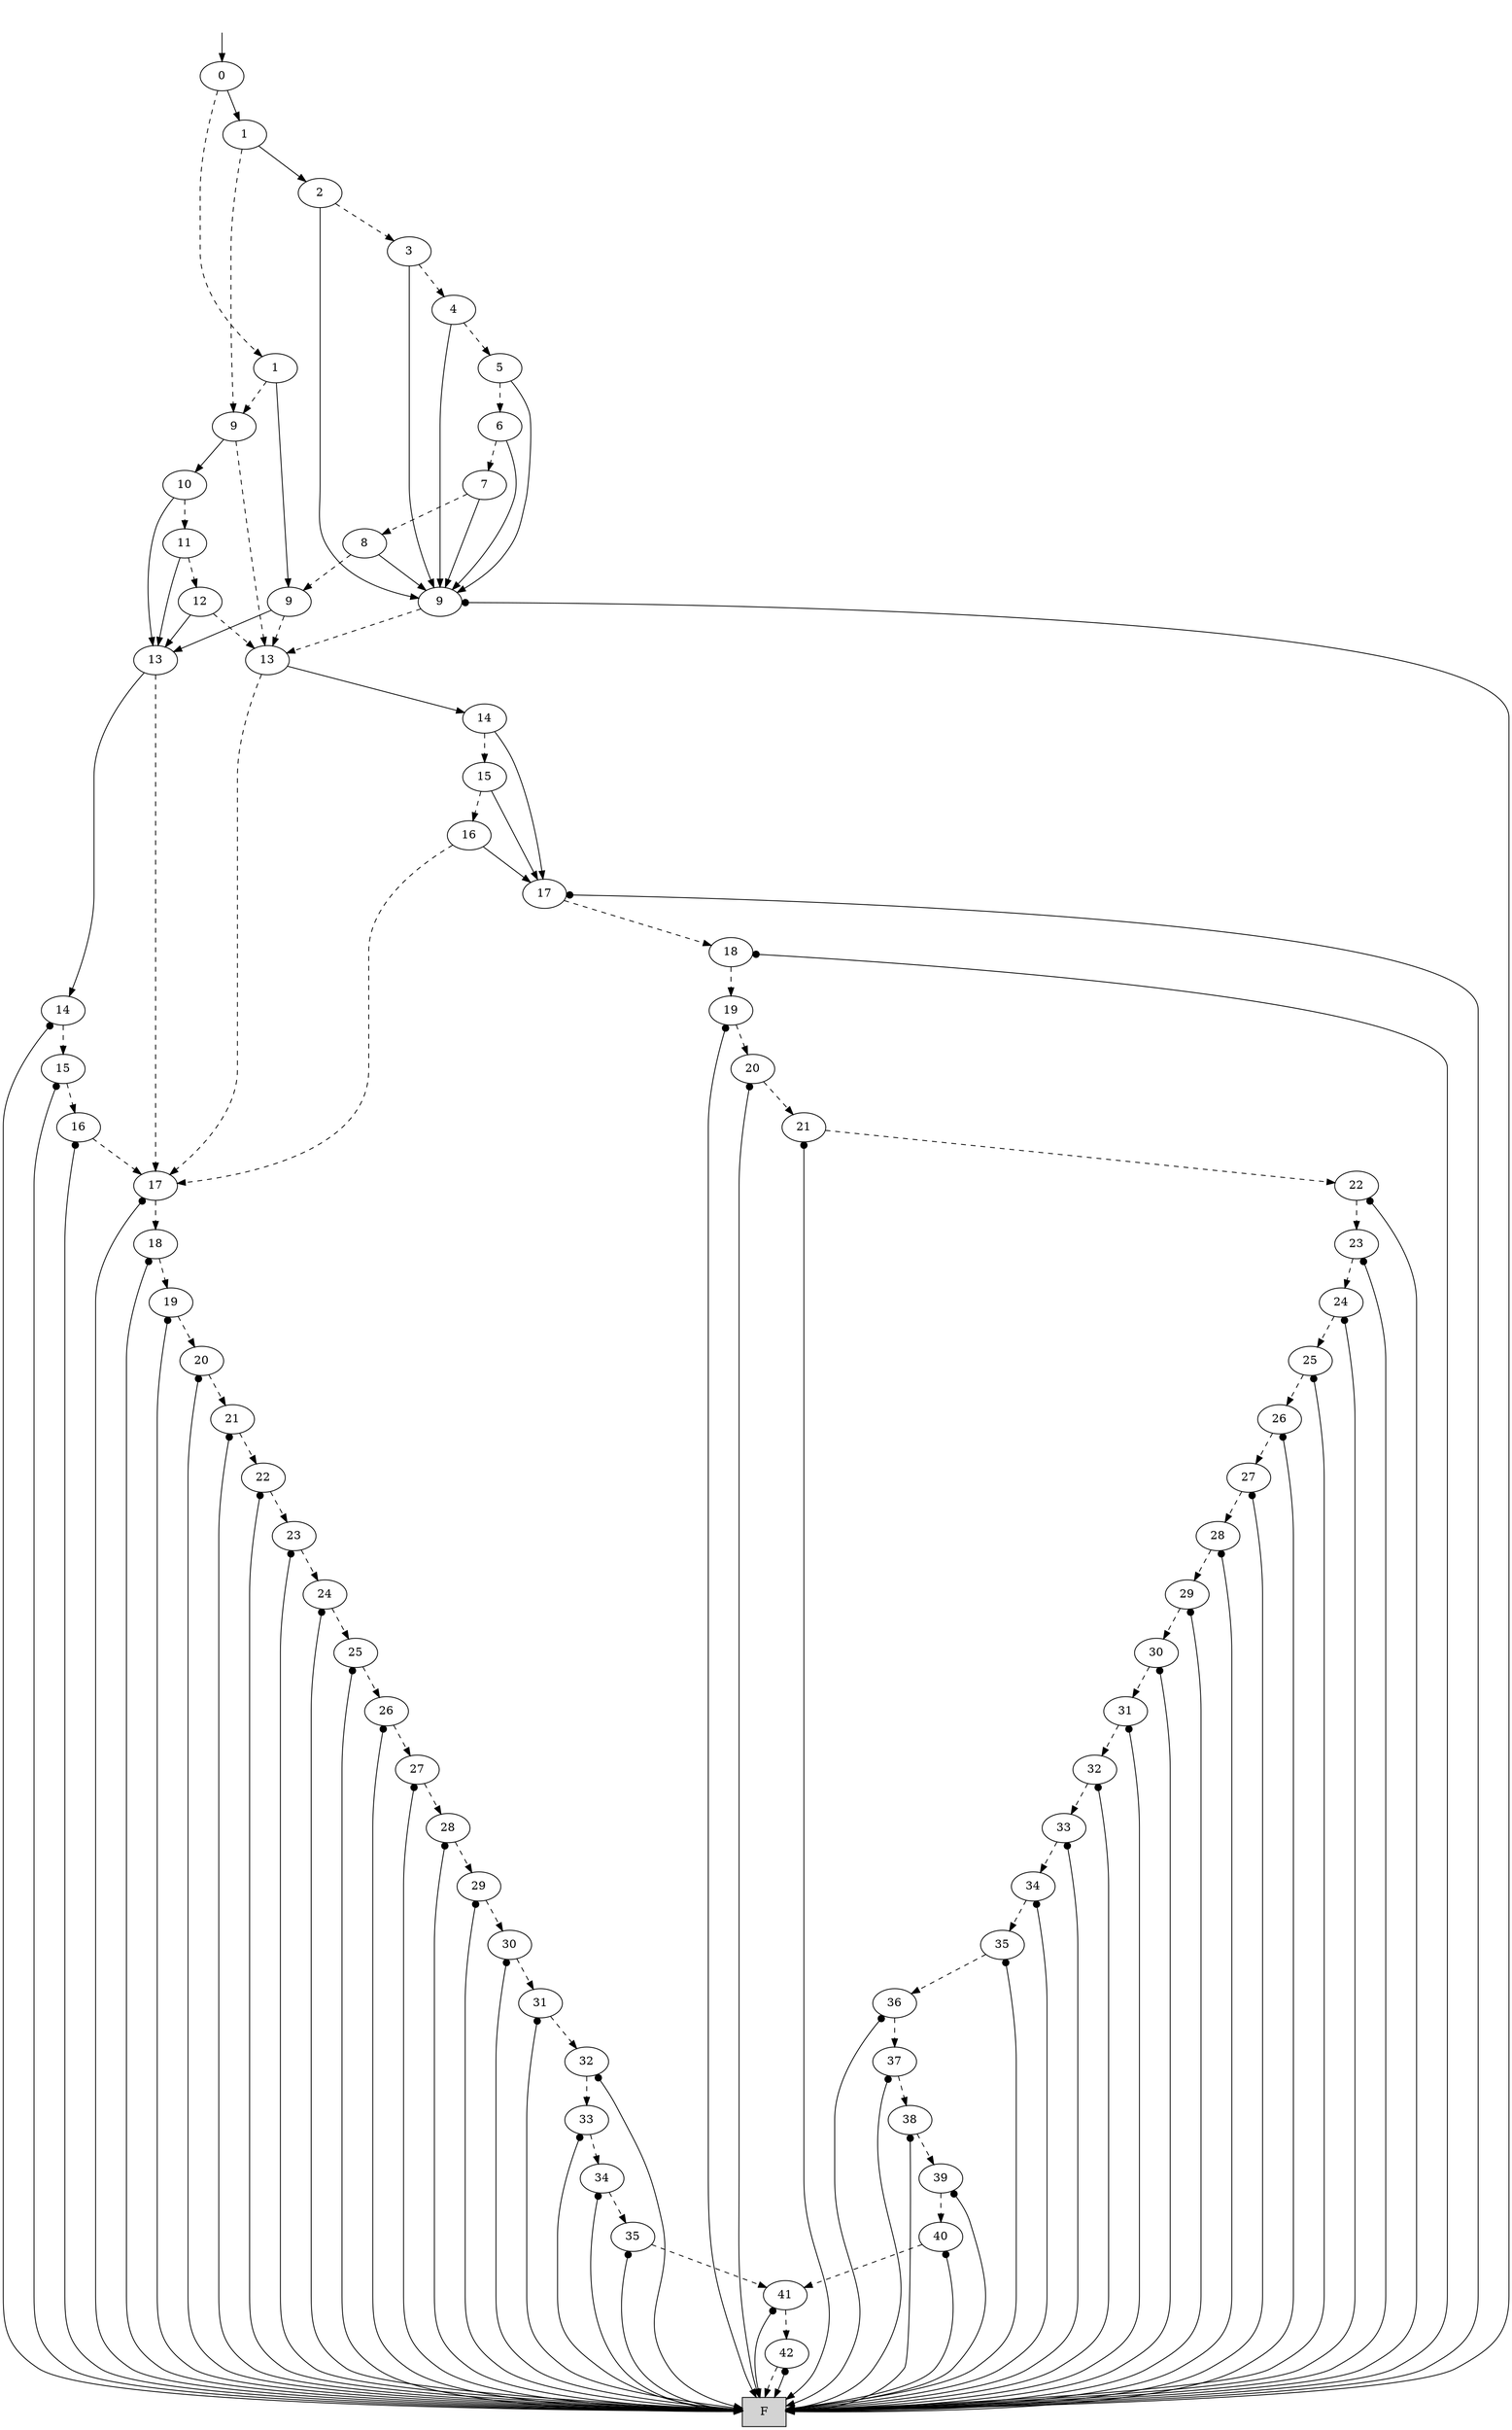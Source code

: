 digraph "DD" {
graph [dpi = 300];
center = true;
edge [dir = forward];
root [style=invis];
root -> 41943198 [style=solid dir=both arrowtail=none];
41943198 [label="0"];
41943197 [label="1"];
41943196 [label="9"];
50331666 [label="13"];
25165838 [label="17"];
33554448 [label="18"];
41943192 [label="19"];
8388625 [label="20"];
25 [label="21"];
24 [label="22"];
58720286 [label="23"];
23 [label="24"];
22 [label="25"];
21 [label="26"];
20 [label="27"];
58720285 [label="28"];
8388624 [label="29"];
41943191 [label="30"];
16777228 [label="31"];
16777227 [label="32"];
41943190 [label="33"];
41943189 [label="34"];
8388623 [label="35"];
41943188 [label="41"];
41943082 [label="42"];
0 [shape=box, style=filled, label="F"];
41943082 -> 0 [style=dashed];
41943082 -> 0 [style=solid dir=both arrowtail=dot];
41943188 -> 41943082 [style=dashed];
41943188 -> 0 [style=solid dir=both arrowtail=dot];
8388623 -> 41943188 [style=dashed];
8388623 -> 0 [style=solid dir=both arrowtail=dot];
41943189 -> 8388623 [style=dashed];
41943189 -> 0 [style=solid dir=both arrowtail=dot];
41943190 -> 41943189 [style=dashed];
41943190 -> 0 [style=solid dir=both arrowtail=dot];
16777227 -> 41943190 [style=dashed];
16777227 -> 0 [style=solid dir=both arrowtail=dot];
16777228 -> 16777227 [style=dashed];
16777228 -> 0 [style=solid dir=both arrowtail=dot];
41943191 -> 16777228 [style=dashed];
41943191 -> 0 [style=solid dir=both arrowtail=dot];
8388624 -> 41943191 [style=dashed];
8388624 -> 0 [style=solid dir=both arrowtail=dot];
58720285 -> 8388624 [style=dashed];
58720285 -> 0 [style=solid dir=both arrowtail=dot];
20 -> 58720285 [style=dashed];
20 -> 0 [style=solid dir=both arrowtail=dot];
21 -> 20 [style=dashed];
21 -> 0 [style=solid dir=both arrowtail=dot];
22 -> 21 [style=dashed];
22 -> 0 [style=solid dir=both arrowtail=dot];
23 -> 22 [style=dashed];
23 -> 0 [style=solid dir=both arrowtail=dot];
58720286 -> 23 [style=dashed];
58720286 -> 0 [style=solid dir=both arrowtail=dot];
24 -> 58720286 [style=dashed];
24 -> 0 [style=solid dir=both arrowtail=dot];
25 -> 24 [style=dashed];
25 -> 0 [style=solid dir=both arrowtail=dot];
8388625 -> 25 [style=dashed];
8388625 -> 0 [style=solid dir=both arrowtail=dot];
41943192 -> 8388625 [style=dashed];
41943192 -> 0 [style=solid dir=both arrowtail=dot];
33554448 -> 41943192 [style=dashed];
33554448 -> 0 [style=solid dir=both arrowtail=dot];
25165838 -> 33554448 [style=dashed];
25165838 -> 0 [style=solid dir=both arrowtail=dot];
50331665 [label="14"];
8388628 [label="15"];
41943195 [label="16"];
30 [label="17"];
29 [label="18"];
28 [label="19"];
58720289 [label="20"];
33554451 [label="21"];
33554450 [label="22"];
25165842 [label="23"];
25165841 [label="24"];
25165840 [label="25"];
8388627 [label="26"];
41943194 [label="27"];
27 [label="28"];
58720288 [label="29"];
33554449 [label="30"];
50331664 [label="31"];
8388626 [label="32"];
25165839 [label="33"];
41943193 [label="34"];
26 [label="35"];
58720287 [label="36"];
50331663 [label="37"];
50331662 [label="38"];
50331661 [label="39"];
50331660 [label="40"];
50331660 -> 41943188 [style=dashed];
50331660 -> 0 [style=solid dir=both arrowtail=dot];
50331661 -> 50331660 [style=dashed];
50331661 -> 0 [style=solid dir=both arrowtail=dot];
50331662 -> 50331661 [style=dashed];
50331662 -> 0 [style=solid dir=both arrowtail=dot];
50331663 -> 50331662 [style=dashed];
50331663 -> 0 [style=solid dir=both arrowtail=dot];
58720287 -> 50331663 [style=dashed];
58720287 -> 0 [style=solid dir=both arrowtail=dot];
26 -> 58720287 [style=dashed];
26 -> 0 [style=solid dir=both arrowtail=dot];
41943193 -> 26 [style=dashed];
41943193 -> 0 [style=solid dir=both arrowtail=dot];
25165839 -> 41943193 [style=dashed];
25165839 -> 0 [style=solid dir=both arrowtail=dot];
8388626 -> 25165839 [style=dashed];
8388626 -> 0 [style=solid dir=both arrowtail=dot];
50331664 -> 8388626 [style=dashed];
50331664 -> 0 [style=solid dir=both arrowtail=dot];
33554449 -> 50331664 [style=dashed];
33554449 -> 0 [style=solid dir=both arrowtail=dot];
58720288 -> 33554449 [style=dashed];
58720288 -> 0 [style=solid dir=both arrowtail=dot];
27 -> 58720288 [style=dashed];
27 -> 0 [style=solid dir=both arrowtail=dot];
41943194 -> 27 [style=dashed];
41943194 -> 0 [style=solid dir=both arrowtail=dot];
8388627 -> 41943194 [style=dashed];
8388627 -> 0 [style=solid dir=both arrowtail=dot];
25165840 -> 8388627 [style=dashed];
25165840 -> 0 [style=solid dir=both arrowtail=dot];
25165841 -> 25165840 [style=dashed];
25165841 -> 0 [style=solid dir=both arrowtail=dot];
25165842 -> 25165841 [style=dashed];
25165842 -> 0 [style=solid dir=both arrowtail=dot];
33554450 -> 25165842 [style=dashed];
33554450 -> 0 [style=solid dir=both arrowtail=dot];
33554451 -> 33554450 [style=dashed];
33554451 -> 0 [style=solid dir=both arrowtail=dot];
58720289 -> 33554451 [style=dashed];
58720289 -> 0 [style=solid dir=both arrowtail=dot];
28 -> 58720289 [style=dashed];
28 -> 0 [style=solid dir=both arrowtail=dot];
29 -> 28 [style=dashed];
29 -> 0 [style=solid dir=both arrowtail=dot];
30 -> 29 [style=dashed];
30 -> 0 [style=solid dir=both arrowtail=dot];
41943195 -> 25165838 [style=dashed];
41943195 -> 30 [style=solid dir=both arrowtail=none];
8388628 -> 41943195 [style=dashed];
8388628 -> 30 [style=solid dir=both arrowtail=none];
50331665 -> 8388628 [style=dashed];
50331665 -> 30 [style=solid dir=both arrowtail=none];
50331666 -> 25165838 [style=dashed];
50331666 -> 50331665 [style=solid dir=both arrowtail=none];
25165844 [label="10"];
33554452 [label="11"];
25165843 [label="12"];
16777232 [label="13"];
16777231 [label="14"];
16777230 [label="15"];
16777229 [label="16"];
16777229 -> 25165838 [style=dashed];
16777229 -> 0 [style=solid dir=both arrowtail=dot];
16777230 -> 16777229 [style=dashed];
16777230 -> 0 [style=solid dir=both arrowtail=dot];
16777231 -> 16777230 [style=dashed];
16777231 -> 0 [style=solid dir=both arrowtail=dot];
16777232 -> 25165838 [style=dashed];
16777232 -> 16777231 [style=solid dir=both arrowtail=none];
25165843 -> 50331666 [style=dashed];
25165843 -> 16777232 [style=solid dir=both arrowtail=none];
33554452 -> 25165843 [style=dashed];
33554452 -> 16777232 [style=solid dir=both arrowtail=none];
25165844 -> 33554452 [style=dashed];
25165844 -> 16777232 [style=solid dir=both arrowtail=none];
41943196 -> 50331666 [style=dashed];
41943196 -> 25165844 [style=solid dir=both arrowtail=none];
8388629 [label="9"];
8388629 -> 50331666 [style=dashed];
8388629 -> 16777232 [style=solid dir=both arrowtail=none];
41943197 -> 41943196 [style=dashed];
41943197 -> 8388629 [style=solid dir=both arrowtail=none];
58720290 [label="1"];
8388636 [label="2"];
8388635 [label="3"];
8388634 [label="4"];
8388633 [label="5"];
8388632 [label="6"];
8388631 [label="7"];
8388630 [label="8"];
50331667 [label="9"];
50331667 -> 50331666 [style=dashed];
50331667 -> 0 [style=solid dir=both arrowtail=dot];
8388630 -> 8388629 [style=dashed];
8388630 -> 50331667 [style=solid dir=both arrowtail=none];
8388631 -> 8388630 [style=dashed];
8388631 -> 50331667 [style=solid dir=both arrowtail=none];
8388632 -> 8388631 [style=dashed];
8388632 -> 50331667 [style=solid dir=both arrowtail=none];
8388633 -> 8388632 [style=dashed];
8388633 -> 50331667 [style=solid dir=both arrowtail=none];
8388634 -> 8388633 [style=dashed];
8388634 -> 50331667 [style=solid dir=both arrowtail=none];
8388635 -> 8388634 [style=dashed];
8388635 -> 50331667 [style=solid dir=both arrowtail=none];
8388636 -> 8388635 [style=dashed];
8388636 -> 50331667 [style=solid dir=both arrowtail=none];
58720290 -> 41943196 [style=dashed];
58720290 -> 8388636 [style=solid dir=both arrowtail=none];
41943198 -> 41943197 [style=dashed];
41943198 -> 58720290 [style=solid dir=both arrowtail=none];
}
